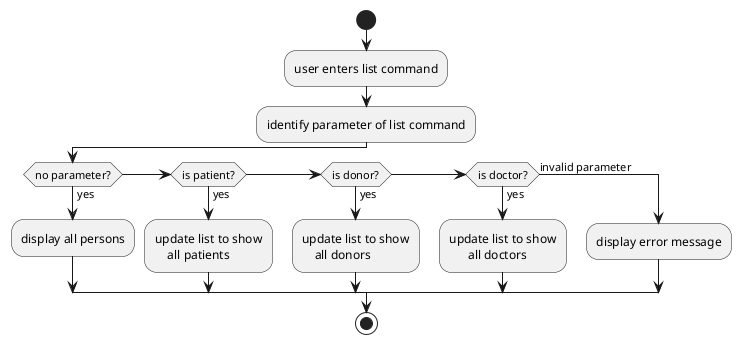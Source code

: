 @startuml

start
:user enters list command;
:identify parameter of list command;
if (no parameter?) then (yes)
    :display all persons;
elseif (is patient?) then (yes)
    :update list to show
        all patients;
elseif (is donor?) then (yes)
    :update list to show
        all donors;
elseif (is doctor?) then (yes)
    :update list to show
          all doctors;
else (invalid parameter)
    :display error message;
endif
stop
@enduml

